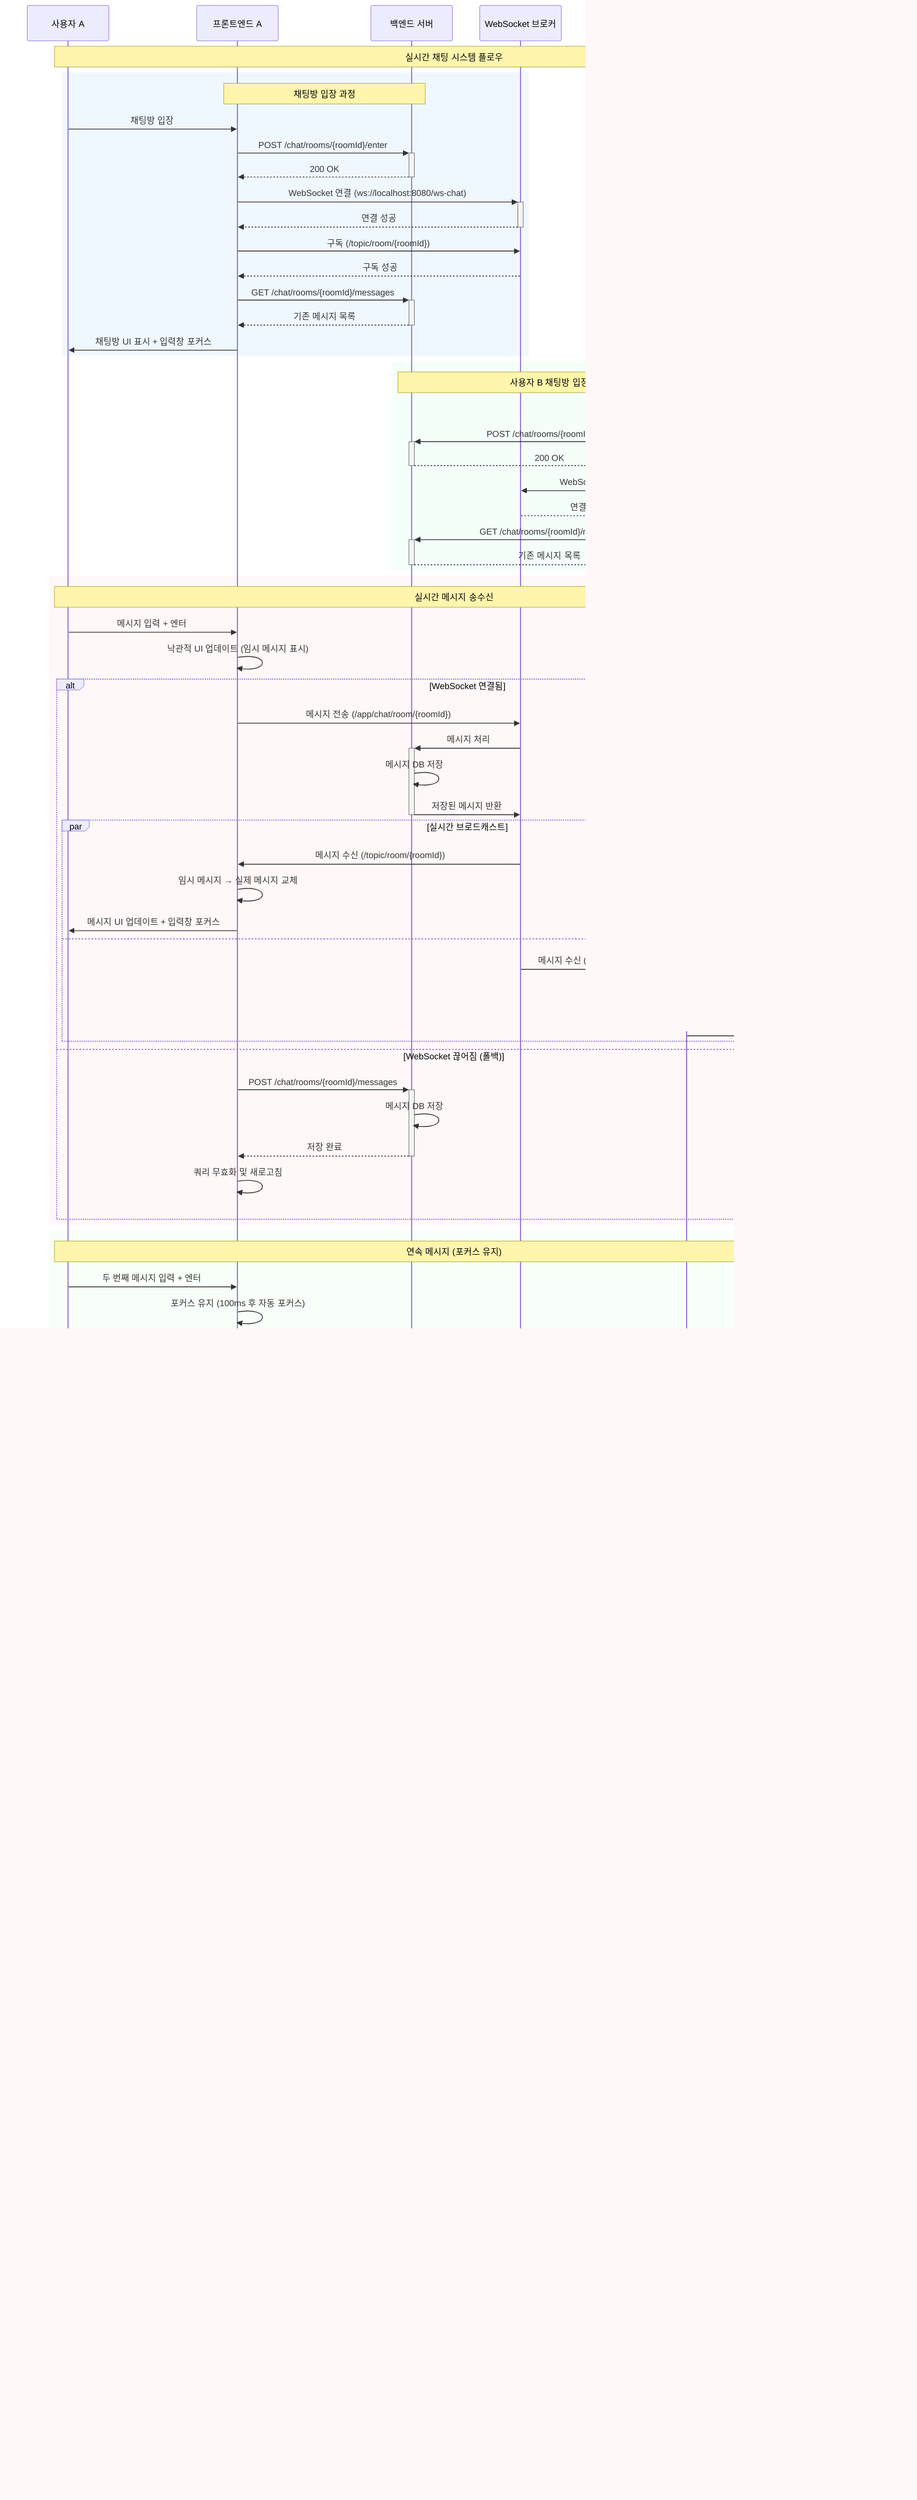 sequenceDiagram
    participant U1 as 사용자 A
    participant F1 as 프론트엔드 A
    participant BE as 백엔드 서버
    participant WS as WebSocket 브로커
    participant F2 as 프론트엔드 B
    participant U2 as 사용자 B

    Note over U1,U2: 실시간 채팅 시스템 플로우

    %% 채팅방 입장
    rect rgb(240, 248, 255)
    Note over F1,BE: 채팅방 입장 과정
    U1->>F1: 채팅방 입장
    F1->>+BE: POST /chat/rooms/{roomId}/enter
    BE-->>-F1: 200 OK
    
    F1->>+WS: WebSocket 연결 (ws://localhost:8080/ws-chat)
    WS-->>-F1: 연결 성공
    
    F1->>WS: 구독 (/topic/room/{roomId})
    WS-->>F1: 구독 성공
    
    F1->>+BE: GET /chat/rooms/{roomId}/messages
    BE-->>-F1: 기존 메시지 목록
    F1->>U1: 채팅방 UI 표시 + 입력창 포커스
    end

    %% 사용자 B도 동일하게 입장
    rect rgb(245, 255, 250)
    Note over F2,BE: 사용자 B 채팅방 입장
    U2->>F2: 채팅방 입장
    F2->>+BE: POST /chat/rooms/{roomId}/enter
    BE-->>-F2: 200 OK
    F2->>WS: WebSocket 연결 + 구독
    WS-->>F2: 연결 및 구독 성공
    F2->>+BE: GET /chat/rooms/{roomId}/messages
    BE-->>-F2: 기존 메시지 목록
    end

    %% 실시간 메시지 송수신
    rect rgb(255, 248, 248)
    Note over U1,U2: 실시간 메시지 송수신
    
    U1->>F1: 메시지 입력 + 엔터
    F1->>F1: 낙관적 UI 업데이트 (임시 메시지 표시)
    
    alt WebSocket 연결됨
        F1->>WS: 메시지 전송 (/app/chat/room/{roomId})
        WS->>+BE: 메시지 처리
        BE->>BE: 메시지 DB 저장
        BE->>-WS: 저장된 메시지 반환
        
        par 실시간 브로드캐스트
            WS->>F1: 메시지 수신 (/topic/room/{roomId})
            F1->>F1: 임시 메시지 → 실제 메시지 교체
            F1->>U1: 메시지 UI 업데이트 + 입력창 포커스
        and
            WS->>F2: 메시지 수신 (/topic/room/{roomId})
            F2->>F2: 새 메시지 UI 추가
            F2->>U2: 실시간 메시지 표시
        end
        
    else WebSocket 끊어짐 (폴백)
        F1->>+BE: POST /chat/rooms/{roomId}/messages
        BE->>BE: 메시지 DB 저장
        BE-->>-F1: 저장 완료
        F1->>F1: 쿼리 무효화 및 새로고침
    end
    end

    %% 연속 메시지
    rect rgb(248, 255, 248)
    Note over U1,U2: 연속 메시지 (포커스 유지)
    U1->>F1: 두 번째 메시지 입력 + 엔터
    F1->>F1: 포커스 유지 (100ms 후 자동 포커스)
    F1->>WS: 메시지 전송
    WS->>BE: 메시지 처리
    BE->>WS: 저장된 메시지
    
    par
        WS->>F1: 메시지 수신
        F1->>U1: UI 업데이트 + 포커스 유지
    and
        WS->>F2: 메시지 수신
        F2->>U2: 실시간 표시
    end
    end

    %% 모바일 버튼 사용
    rect rgb(255, 255, 240)
    Note over U2,F2: 모바일 전송 버튼 사용
    U2->>F2: 메시지 입력 + 전송 버튼 터치
    F2->>F2: handleSendButtonClick() 실행
    F2->>WS: 메시지 전송
    F2->>F2: 버튼 클릭 후 입력창 포커스 (100ms 후)
    WS->>BE: 메시지 처리
    BE->>WS: 저장된 메시지
    
    par
        WS->>F2: 메시지 수신
        F2->>U2: UI 업데이트 + 키보드 자동 표시
    and
        WS->>F1: 메시지 수신
        F1->>U1: 실시간 표시
    end
    end

    %% 채팅방 퇴장
    rect rgb(248, 248, 248)
    Note over F1,BE: 채팅방 퇴장
    U1->>F1: 뒤로가기 또는 페이지 이동
    F1->>WS: 구독 해제 (/topic/room/{roomId})
    F1->>WS: WebSocket 연결 해제
    F1->>+BE: POST /chat/rooms/{roomId}/exit
    BE-->>-F1: 퇴장 완료
    end

    %% 에러 처리
    rect rgb(255, 245, 245)
    Note over F1,BE: 연결 실패 시 처리
    alt WebSocket 연결 실패
        F1->>WS: 연결 시도
        WS--xF1: 연결 실패
        F1->>F1: 자동 재연결 시도 (최대 5회)
        F1->>U1: 연결 상태 표시 ("연결 안됨")
    else 메시지 전송 실패
        F1->>WS: 메시지 전송 시도
        WS--xF1: 전송 실패
        F1->>F1: 임시 메시지 제거
        F1->>+BE: REST API 폴백 전송
        BE-->>-F1: 전송 완료
    end
    end